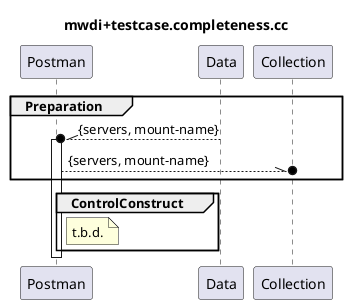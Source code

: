 @startuml mwdi+diagram.completeness.cc
skinparam responseMessageBelowArrow true

title
mwdi+testcase.completeness.cc
end title

participant "Postman" as Postman
participant "Data" as Data
participant "Collection" as Collection

group Preparation
  Data --\\o Postman : {servers, mount-name}
  activate Postman
  Postman --\\o Collection : {servers, mount-name}
end

group ControlConstruct
  note right Postman
    t.b.d.
  end note
end

deactivate Postman

@enduml
